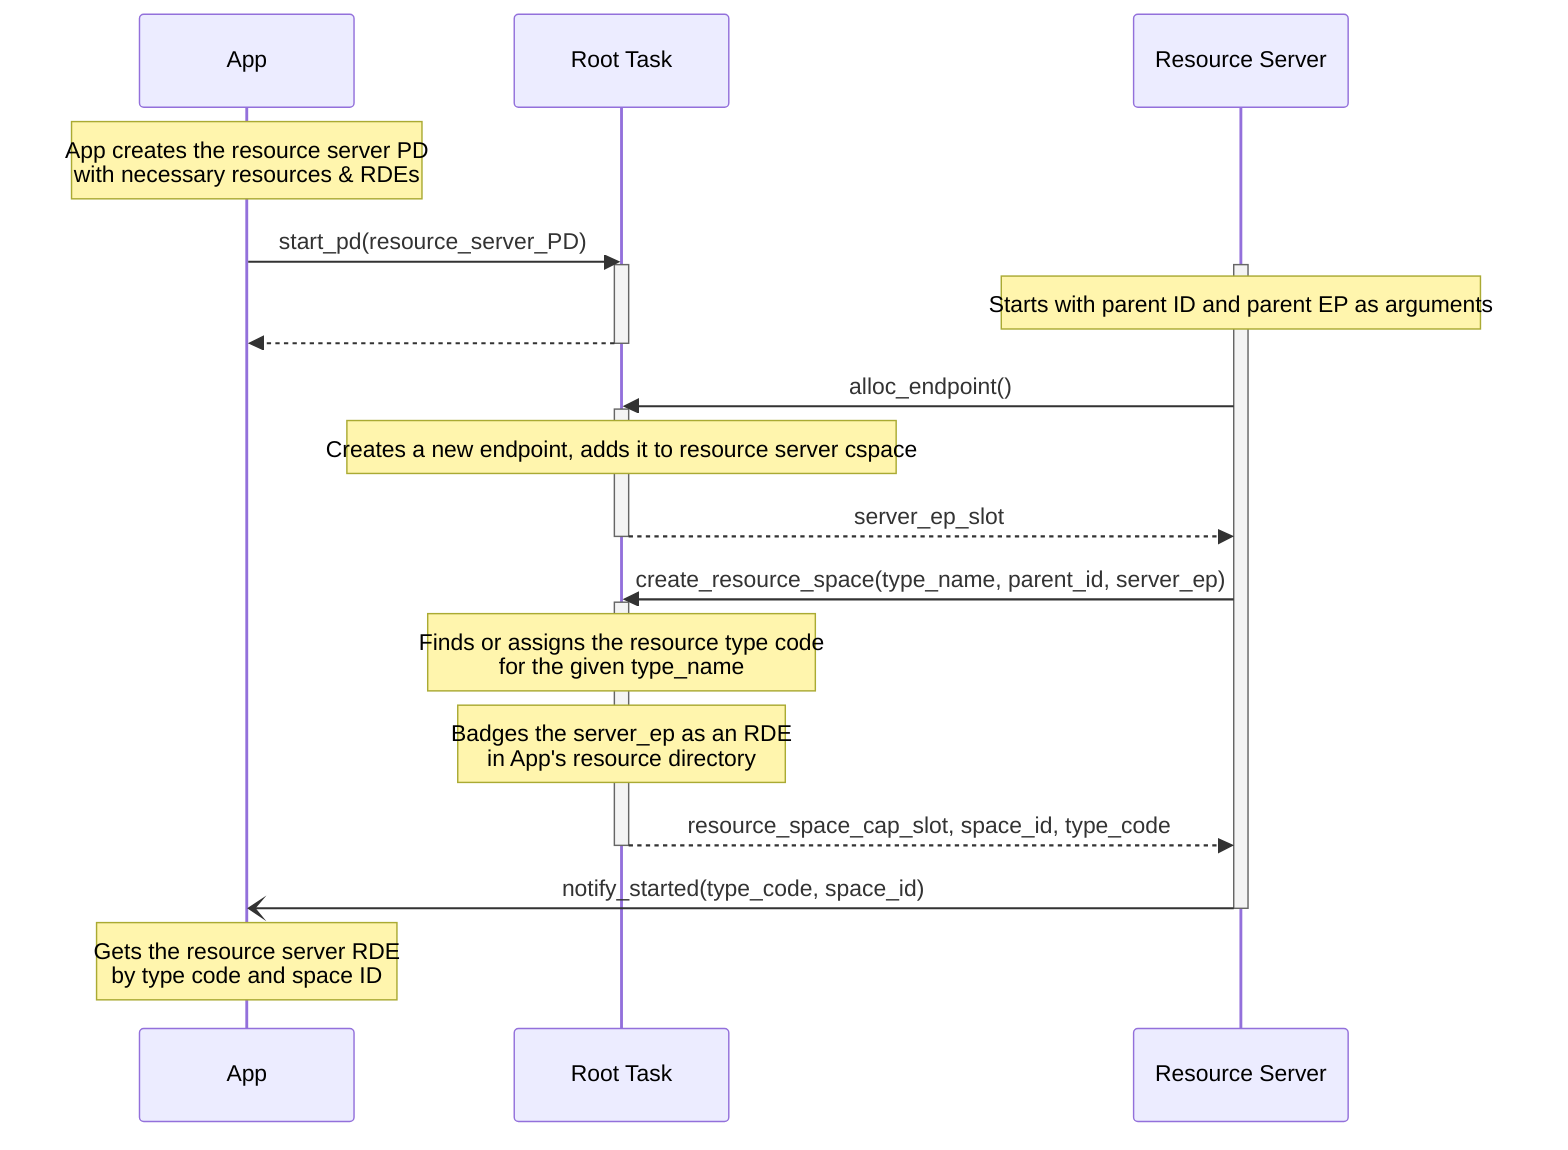 sequenceDiagram
    participant App
    participant RT as Root Task
    participant RS as Resource Server


    note over App: App creates the resource server PD <br> with necessary resources & RDEs
    App->>RT: start_pd(resource_server_PD)
    activate RT
    activate RS
    note over RS: Starts with parent ID and parent EP as arguments
    RT-->>App: 
    deactivate RT

    RS->>RT: alloc_endpoint()
    activate RT
    note over RT: Creates a new endpoint, adds it to resource server cspace
    RT-->>RS: server_ep_slot
    deactivate RT

    RS->>RT: create_resource_space(type_name, parent_id, server_ep)
    activate RT
    note over RT: Finds or assigns the resource type code <br> for the given type_name
    note over RT: Badges the server_ep as an RDE <br> in App's resource directory
    RT-->>RS: resource_space_cap_slot, space_id, type_code
    deactivate RT

    RS-)App: notify_started(type_code, space_id)
    deactivate RS

    note over App: Gets the resource server RDE <br> by type code and space ID